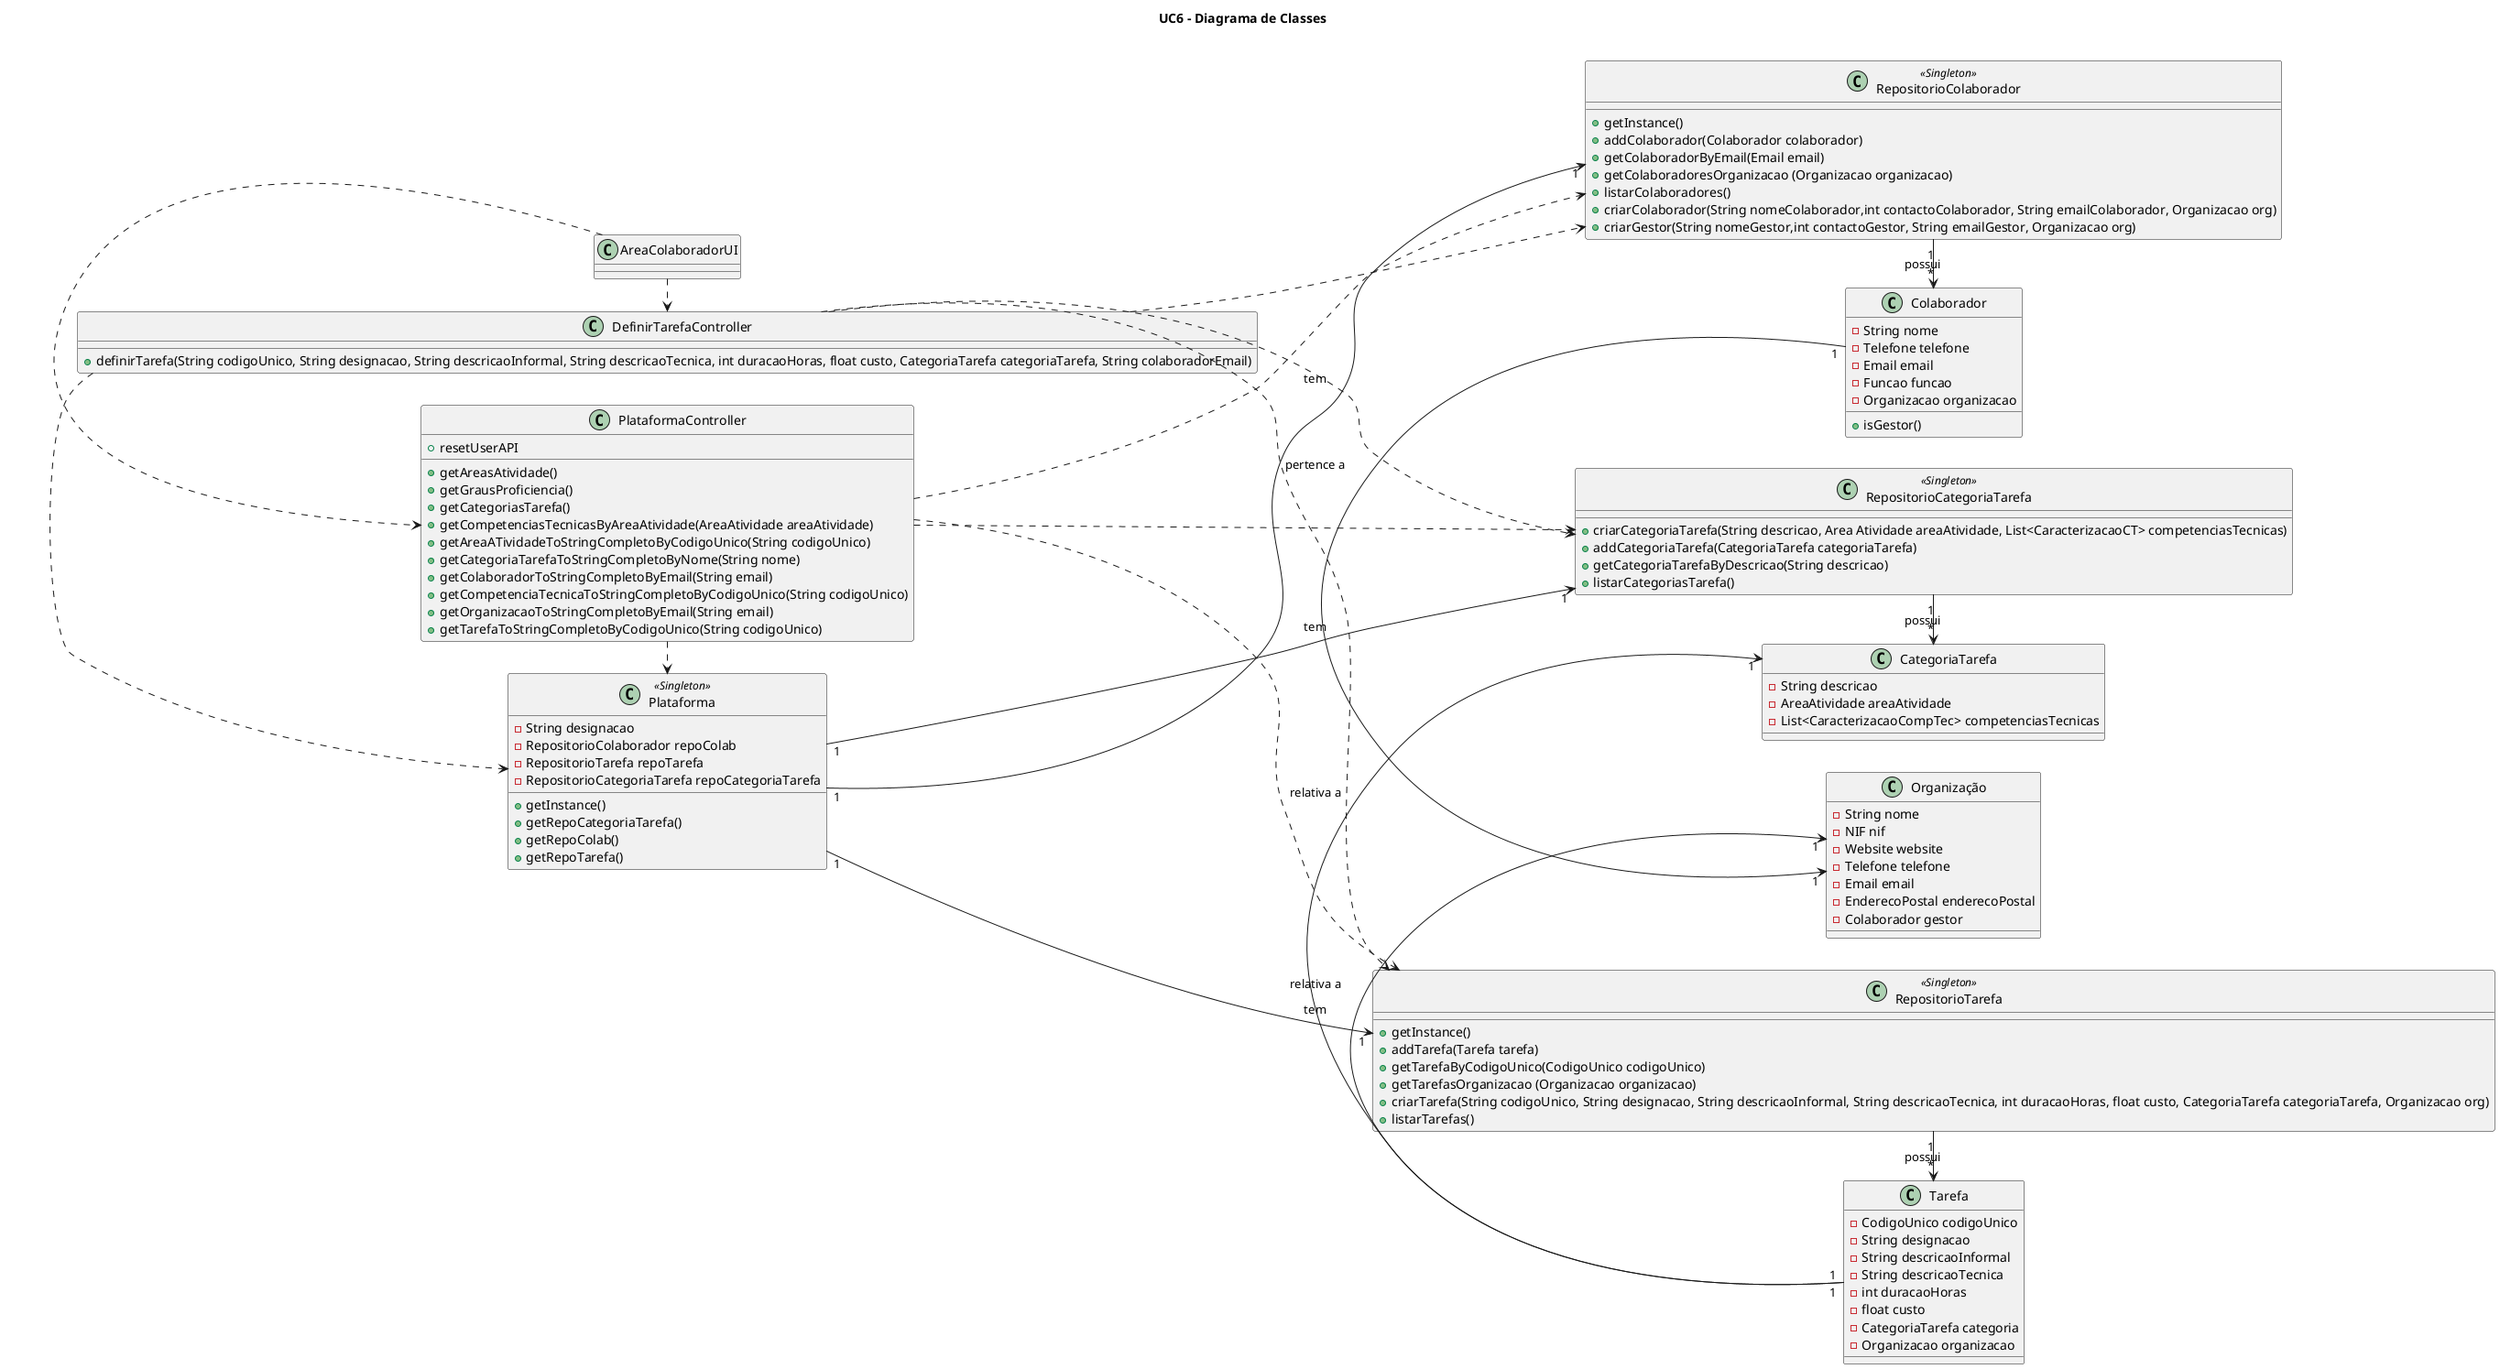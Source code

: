 @startuml

left to right direction

title UC6 - Diagrama de Classes \n

Class Plataforma <<Singleton>> {
    -String designacao
    -RepositorioColaborador repoColab
    -RepositorioTarefa repoTarefa
    -RepositorioCategoriaTarefa repoCategoriaTarefa

    +getInstance()
    +getRepoCategoriaTarefa()
    +getRepoColab()
    +getRepoTarefa()

}

Class PlataformaController {
    +getAreasAtividade()
    +getGrausProficiencia()
    +getCategoriasTarefa()
    +getCompetenciasTecnicasByAreaAtividade(AreaAtividade areaAtividade)
    +resetUserAPI
    +getAreaATividadeToStringCompletoByCodigoUnico(String codigoUnico)
    +getCategoriaTarefaToStringCompletoByNome(String nome)
    +getColaboradorToStringCompletoByEmail(String email)
    +getCompetenciaTecnicaToStringCompletoByCodigoUnico(String codigoUnico)
    +getOrganizacaoToStringCompletoByEmail(String email)
    +getTarefaToStringCompletoByCodigoUnico(String codigoUnico)
}

Class Colaborador {
    - String nome
    - Telefone telefone
    - Email email
    - Funcao funcao
    - Organizacao organizacao
    +isGestor()
}

Class Tarefa {
    - CodigoUnico codigoUnico
    - String designacao
    - String descricaoInformal
    - String descricaoTecnica
    - int duracaoHoras
    - float custo
    - CategoriaTarefa categoria
    - Organizacao organizacao
}

Class Organização {
    - String nome
    - NIF nif
    - Website website
    - Telefone telefone
    - Email email
    - EnderecoPostal enderecoPostal
    - Colaborador gestor
}

Class CategoriaTarefa {
    -String descricao
    -AreaAtividade areaAtividade
    -List<CaracterizacaoCompTec> competenciasTecnicas
}

Class AreaColaboradorUI {
}

Class DefinirTarefaController {
    +definirTarefa(String codigoUnico, String designacao, String descricaoInformal, String descricaoTecnica, int duracaoHoras, float custo, CategoriaTarefa categoriaTarefa, String colaboradorEmail)

}


Class RepositorioColaborador <<Singleton>> {
    +getInstance()
    +addColaborador(Colaborador colaborador)
    +getColaboradorByEmail(Email email)
    +getColaboradoresOrganizacao (Organizacao organizacao)
    +listarColaboradores()
    +criarColaborador(String nomeColaborador,int contactoColaborador, String emailColaborador, Organizacao org)
    +criarGestor(String nomeGestor,int contactoGestor, String emailGestor, Organizacao org)
                                                
}

Class RepositorioTarefa <<Singleton>> {
    +getInstance()
    +addTarefa(Tarefa tarefa)
    +getTarefaByCodigoUnico(CodigoUnico codigoUnico)
    +getTarefasOrganizacao (Organizacao organizacao)
    +criarTarefa(String codigoUnico, String designacao, String descricaoInformal, String descricaoTecnica, int duracaoHoras, float custo, CategoriaTarefa categoriaTarefa, Organizacao org)
    +listarTarefas()
                            
                                         
}

Class RepositorioCategoriaTarefa <<Singleton>> {
    +criarCategoriaTarefa(String descricao, Area Atividade areaAtividade, List<CaracterizacaoCT> competenciasTecnicas)
    +addCategoriaTarefa(CategoriaTarefa categoriaTarefa)
    +getCategoriaTarefaByDescricao(String descricao)
    +listarCategoriasTarefa()
}

AreaColaboradorUI .> DefinirTarefaController
AreaColaboradorUI .> PlataformaController

PlataformaController .> RepositorioColaborador
PlataformaController .> RepositorioTarefa
PlataformaController .> RepositorioCategoriaTarefa
PlataformaController .> Plataforma

DefinirTarefaController .> Plataforma
DefinirTarefaController .> RepositorioCategoriaTarefa
DefinirTarefaController .> RepositorioColaborador
DefinirTarefaController .> RepositorioTarefa

Plataforma "1" -down-> "1" RepositorioTarefa: tem
Plataforma "1" -down-> "1" RepositorioCategoriaTarefa: tem
Plataforma "1" -down-> "1" RepositorioColaborador: tem

RepositorioCategoriaTarefa "1" -> "*" CategoriaTarefa: possui
RepositorioColaborador "1" -> "*" Colaborador: possui
RepositorioTarefa "1" -> "*" Tarefa: possui

Colaborador "1" -> "1" Organização: pertence a
Tarefa "1" -> "1" Organização: relativa a
Tarefa "1" -> "1" CategoriaTarefa: relativa a


@enduml